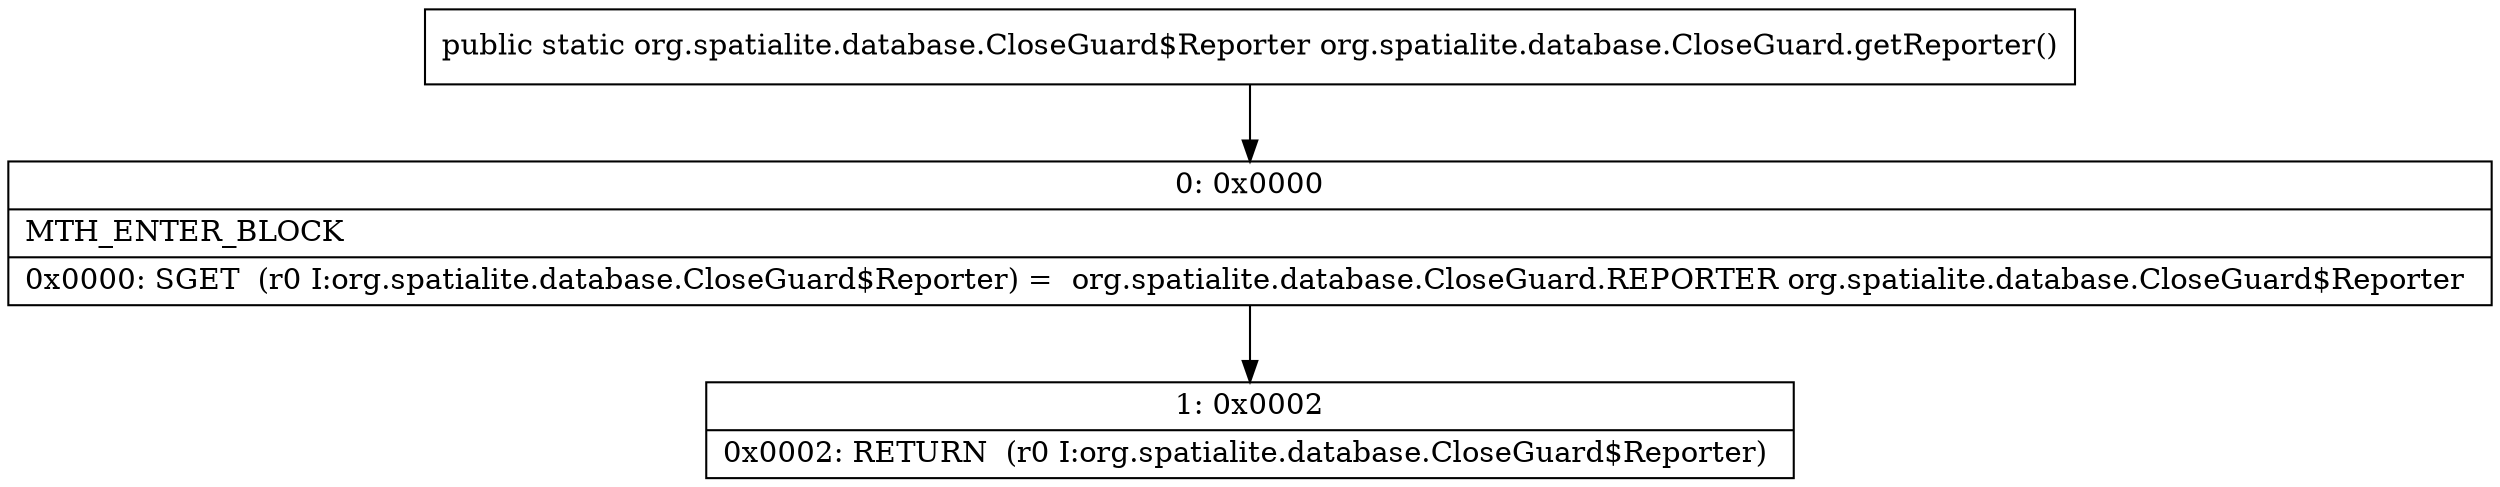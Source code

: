 digraph "CFG fororg.spatialite.database.CloseGuard.getReporter()Lorg\/spatialite\/database\/CloseGuard$Reporter;" {
Node_0 [shape=record,label="{0\:\ 0x0000|MTH_ENTER_BLOCK\l|0x0000: SGET  (r0 I:org.spatialite.database.CloseGuard$Reporter) =  org.spatialite.database.CloseGuard.REPORTER org.spatialite.database.CloseGuard$Reporter \l}"];
Node_1 [shape=record,label="{1\:\ 0x0002|0x0002: RETURN  (r0 I:org.spatialite.database.CloseGuard$Reporter) \l}"];
MethodNode[shape=record,label="{public static org.spatialite.database.CloseGuard$Reporter org.spatialite.database.CloseGuard.getReporter() }"];
MethodNode -> Node_0;
Node_0 -> Node_1;
}

